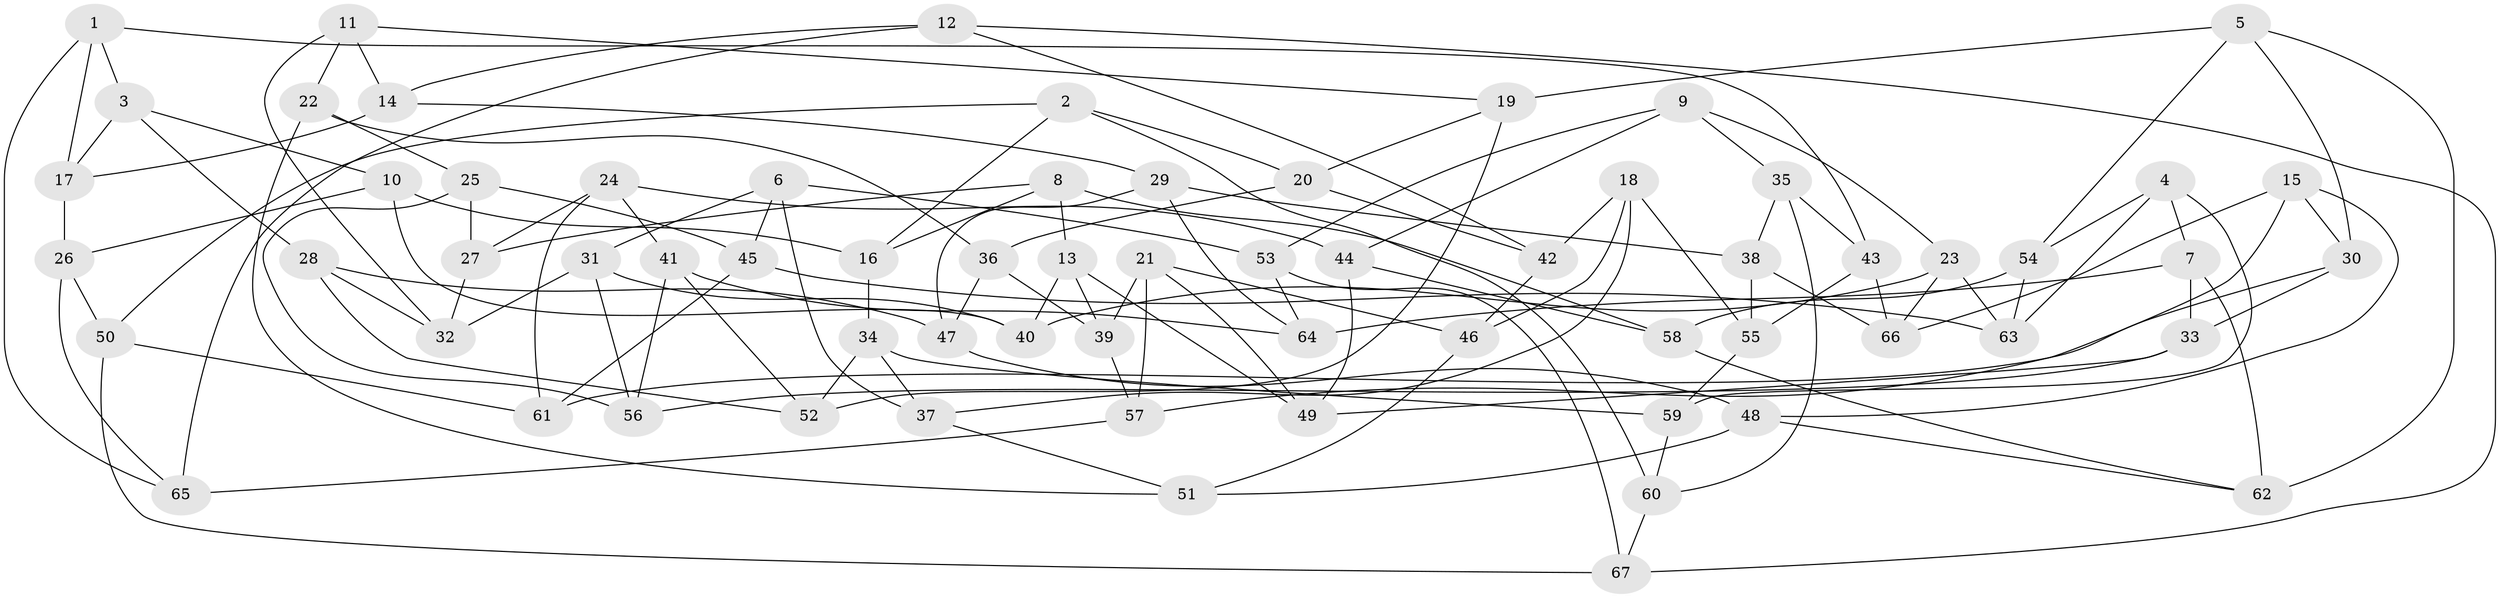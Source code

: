 // coarse degree distribution, {5: 0.12195121951219512, 6: 0.5121951219512195, 4: 0.34146341463414637, 3: 0.024390243902439025}
// Generated by graph-tools (version 1.1) at 2025/52/02/27/25 19:52:30]
// undirected, 67 vertices, 134 edges
graph export_dot {
graph [start="1"]
  node [color=gray90,style=filled];
  1;
  2;
  3;
  4;
  5;
  6;
  7;
  8;
  9;
  10;
  11;
  12;
  13;
  14;
  15;
  16;
  17;
  18;
  19;
  20;
  21;
  22;
  23;
  24;
  25;
  26;
  27;
  28;
  29;
  30;
  31;
  32;
  33;
  34;
  35;
  36;
  37;
  38;
  39;
  40;
  41;
  42;
  43;
  44;
  45;
  46;
  47;
  48;
  49;
  50;
  51;
  52;
  53;
  54;
  55;
  56;
  57;
  58;
  59;
  60;
  61;
  62;
  63;
  64;
  65;
  66;
  67;
  1 -- 3;
  1 -- 65;
  1 -- 17;
  1 -- 43;
  2 -- 20;
  2 -- 60;
  2 -- 50;
  2 -- 16;
  3 -- 17;
  3 -- 10;
  3 -- 28;
  4 -- 63;
  4 -- 59;
  4 -- 7;
  4 -- 54;
  5 -- 54;
  5 -- 19;
  5 -- 30;
  5 -- 62;
  6 -- 31;
  6 -- 53;
  6 -- 45;
  6 -- 37;
  7 -- 64;
  7 -- 33;
  7 -- 62;
  8 -- 16;
  8 -- 27;
  8 -- 58;
  8 -- 13;
  9 -- 44;
  9 -- 35;
  9 -- 23;
  9 -- 53;
  10 -- 40;
  10 -- 26;
  10 -- 16;
  11 -- 14;
  11 -- 32;
  11 -- 19;
  11 -- 22;
  12 -- 42;
  12 -- 14;
  12 -- 65;
  12 -- 67;
  13 -- 49;
  13 -- 40;
  13 -- 39;
  14 -- 17;
  14 -- 29;
  15 -- 57;
  15 -- 30;
  15 -- 48;
  15 -- 66;
  16 -- 34;
  17 -- 26;
  18 -- 42;
  18 -- 46;
  18 -- 55;
  18 -- 37;
  19 -- 52;
  19 -- 20;
  20 -- 36;
  20 -- 42;
  21 -- 39;
  21 -- 46;
  21 -- 49;
  21 -- 57;
  22 -- 36;
  22 -- 51;
  22 -- 25;
  23 -- 66;
  23 -- 40;
  23 -- 63;
  24 -- 41;
  24 -- 27;
  24 -- 61;
  24 -- 44;
  25 -- 56;
  25 -- 27;
  25 -- 45;
  26 -- 65;
  26 -- 50;
  27 -- 32;
  28 -- 52;
  28 -- 47;
  28 -- 32;
  29 -- 38;
  29 -- 64;
  29 -- 47;
  30 -- 61;
  30 -- 33;
  31 -- 32;
  31 -- 40;
  31 -- 56;
  33 -- 49;
  33 -- 56;
  34 -- 37;
  34 -- 59;
  34 -- 52;
  35 -- 43;
  35 -- 38;
  35 -- 60;
  36 -- 47;
  36 -- 39;
  37 -- 51;
  38 -- 55;
  38 -- 66;
  39 -- 57;
  41 -- 52;
  41 -- 56;
  41 -- 64;
  42 -- 46;
  43 -- 55;
  43 -- 66;
  44 -- 58;
  44 -- 49;
  45 -- 61;
  45 -- 63;
  46 -- 51;
  47 -- 48;
  48 -- 51;
  48 -- 62;
  50 -- 61;
  50 -- 67;
  53 -- 64;
  53 -- 67;
  54 -- 58;
  54 -- 63;
  55 -- 59;
  57 -- 65;
  58 -- 62;
  59 -- 60;
  60 -- 67;
}
